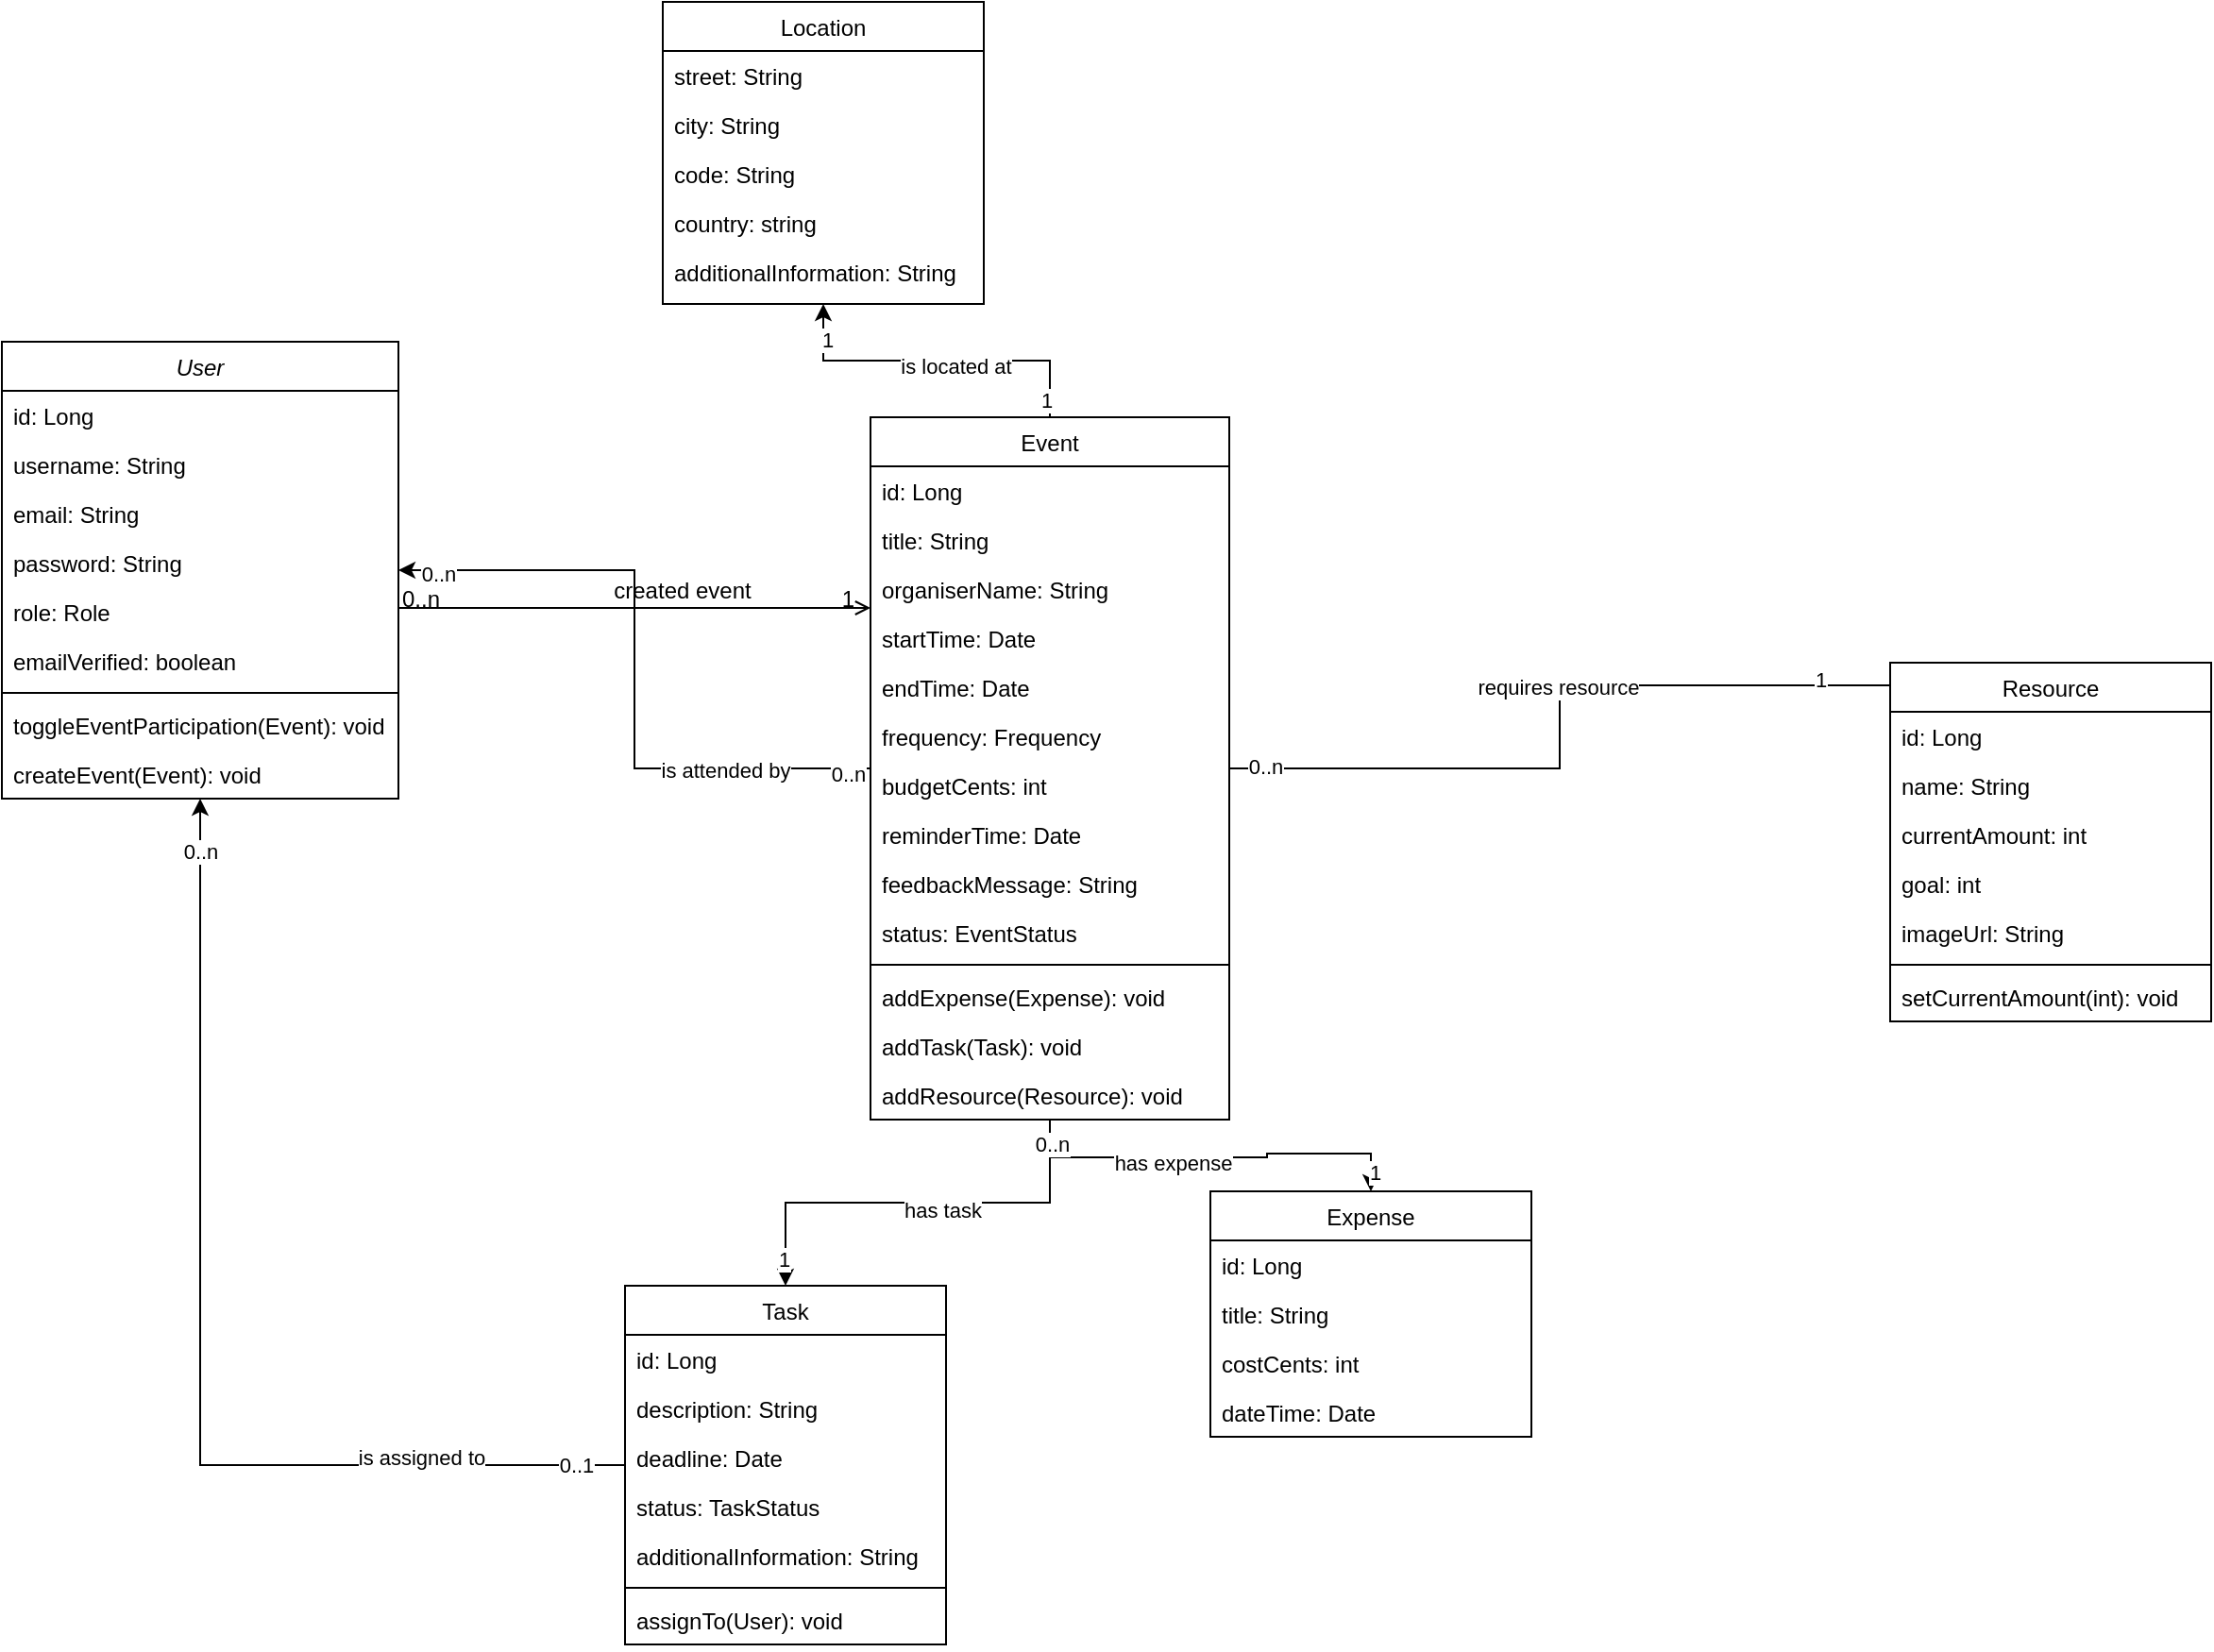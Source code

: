 <mxfile version="20.2.2" type="github">
  <diagram id="C5RBs43oDa-KdzZeNtuy" name="Page-1">
    <mxGraphModel dx="2249" dy="1931" grid="1" gridSize="10" guides="1" tooltips="1" connect="1" arrows="1" fold="1" page="1" pageScale="1" pageWidth="827" pageHeight="1169" math="0" shadow="0">
      <root>
        <mxCell id="WIyWlLk6GJQsqaUBKTNV-0" />
        <mxCell id="WIyWlLk6GJQsqaUBKTNV-1" parent="WIyWlLk6GJQsqaUBKTNV-0" />
        <mxCell id="zkfFHV4jXpPFQw0GAbJ--0" value="User" style="swimlane;fontStyle=2;align=center;verticalAlign=top;childLayout=stackLayout;horizontal=1;startSize=26;horizontalStack=0;resizeParent=1;resizeLast=0;collapsible=1;marginBottom=0;rounded=0;shadow=0;strokeWidth=1;" parent="WIyWlLk6GJQsqaUBKTNV-1" vertex="1">
          <mxGeometry x="-120" y="-50" width="210" height="242" as="geometry">
            <mxRectangle x="220" y="120" width="160" height="26" as="alternateBounds" />
          </mxGeometry>
        </mxCell>
        <mxCell id="zkfFHV4jXpPFQw0GAbJ--1" value="id: Long" style="text;align=left;verticalAlign=top;spacingLeft=4;spacingRight=4;overflow=hidden;rotatable=0;points=[[0,0.5],[1,0.5]];portConstraint=eastwest;" parent="zkfFHV4jXpPFQw0GAbJ--0" vertex="1">
          <mxGeometry y="26" width="210" height="26" as="geometry" />
        </mxCell>
        <mxCell id="zkfFHV4jXpPFQw0GAbJ--2" value="username: String" style="text;align=left;verticalAlign=top;spacingLeft=4;spacingRight=4;overflow=hidden;rotatable=0;points=[[0,0.5],[1,0.5]];portConstraint=eastwest;rounded=0;shadow=0;html=0;" parent="zkfFHV4jXpPFQw0GAbJ--0" vertex="1">
          <mxGeometry y="52" width="210" height="26" as="geometry" />
        </mxCell>
        <mxCell id="zkfFHV4jXpPFQw0GAbJ--3" value="email: String" style="text;align=left;verticalAlign=top;spacingLeft=4;spacingRight=4;overflow=hidden;rotatable=0;points=[[0,0.5],[1,0.5]];portConstraint=eastwest;rounded=0;shadow=0;html=0;" parent="zkfFHV4jXpPFQw0GAbJ--0" vertex="1">
          <mxGeometry y="78" width="210" height="26" as="geometry" />
        </mxCell>
        <mxCell id="4mM21U1lzPEmz8vS5IsW-0" value="password: String" style="text;align=left;verticalAlign=top;spacingLeft=4;spacingRight=4;overflow=hidden;rotatable=0;points=[[0,0.5],[1,0.5]];portConstraint=eastwest;rounded=0;shadow=0;html=0;" vertex="1" parent="zkfFHV4jXpPFQw0GAbJ--0">
          <mxGeometry y="104" width="210" height="26" as="geometry" />
        </mxCell>
        <mxCell id="4mM21U1lzPEmz8vS5IsW-1" value="role: Role" style="text;align=left;verticalAlign=top;spacingLeft=4;spacingRight=4;overflow=hidden;rotatable=0;points=[[0,0.5],[1,0.5]];portConstraint=eastwest;rounded=0;shadow=0;html=0;" vertex="1" parent="zkfFHV4jXpPFQw0GAbJ--0">
          <mxGeometry y="130" width="210" height="26" as="geometry" />
        </mxCell>
        <mxCell id="4mM21U1lzPEmz8vS5IsW-2" value="emailVerified: boolean" style="text;align=left;verticalAlign=top;spacingLeft=4;spacingRight=4;overflow=hidden;rotatable=0;points=[[0,0.5],[1,0.5]];portConstraint=eastwest;rounded=0;shadow=0;html=0;" vertex="1" parent="zkfFHV4jXpPFQw0GAbJ--0">
          <mxGeometry y="156" width="210" height="26" as="geometry" />
        </mxCell>
        <mxCell id="4mM21U1lzPEmz8vS5IsW-81" value="" style="line;strokeWidth=1;fillColor=none;align=left;verticalAlign=middle;spacingTop=-1;spacingLeft=3;spacingRight=3;rotatable=0;labelPosition=right;points=[];portConstraint=eastwest;" vertex="1" parent="zkfFHV4jXpPFQw0GAbJ--0">
          <mxGeometry y="182" width="210" height="8" as="geometry" />
        </mxCell>
        <mxCell id="4mM21U1lzPEmz8vS5IsW-79" value="toggleEventParticipation(Event): void" style="text;align=left;verticalAlign=top;spacingLeft=4;spacingRight=4;overflow=hidden;rotatable=0;points=[[0,0.5],[1,0.5]];portConstraint=eastwest;rounded=0;shadow=0;html=0;" vertex="1" parent="zkfFHV4jXpPFQw0GAbJ--0">
          <mxGeometry y="190" width="210" height="26" as="geometry" />
        </mxCell>
        <mxCell id="4mM21U1lzPEmz8vS5IsW-84" value="createEvent(Event): void" style="text;align=left;verticalAlign=top;spacingLeft=4;spacingRight=4;overflow=hidden;rotatable=0;points=[[0,0.5],[1,0.5]];portConstraint=eastwest;rounded=0;shadow=0;html=0;" vertex="1" parent="zkfFHV4jXpPFQw0GAbJ--0">
          <mxGeometry y="216" width="210" height="26" as="geometry" />
        </mxCell>
        <mxCell id="4mM21U1lzPEmz8vS5IsW-39" style="edgeStyle=orthogonalEdgeStyle;rounded=0;orthogonalLoop=1;jettySize=auto;html=1;entryX=0.471;entryY=0.063;entryDx=0;entryDy=0;entryPerimeter=0;" edge="1" parent="WIyWlLk6GJQsqaUBKTNV-1" source="zkfFHV4jXpPFQw0GAbJ--17" target="4mM21U1lzPEmz8vS5IsW-32">
          <mxGeometry relative="1" as="geometry" />
        </mxCell>
        <mxCell id="4mM21U1lzPEmz8vS5IsW-66" value="0..n" style="edgeLabel;html=1;align=center;verticalAlign=middle;resizable=0;points=[];" vertex="1" connectable="0" parent="4mM21U1lzPEmz8vS5IsW-39">
          <mxGeometry x="-0.922" y="1" relative="1" as="geometry">
            <mxPoint as="offset" />
          </mxGeometry>
        </mxCell>
        <mxCell id="4mM21U1lzPEmz8vS5IsW-67" value="requires resource" style="edgeLabel;html=1;align=center;verticalAlign=middle;resizable=0;points=[];" vertex="1" connectable="0" parent="4mM21U1lzPEmz8vS5IsW-39">
          <mxGeometry x="-0.081" y="1" relative="1" as="geometry">
            <mxPoint as="offset" />
          </mxGeometry>
        </mxCell>
        <mxCell id="4mM21U1lzPEmz8vS5IsW-68" value="1" style="edgeLabel;html=1;align=center;verticalAlign=middle;resizable=0;points=[];" vertex="1" connectable="0" parent="4mM21U1lzPEmz8vS5IsW-39">
          <mxGeometry x="0.507" y="3" relative="1" as="geometry">
            <mxPoint as="offset" />
          </mxGeometry>
        </mxCell>
        <mxCell id="4mM21U1lzPEmz8vS5IsW-40" style="edgeStyle=orthogonalEdgeStyle;rounded=0;orthogonalLoop=1;jettySize=auto;html=1;" edge="1" parent="WIyWlLk6GJQsqaUBKTNV-1" source="zkfFHV4jXpPFQw0GAbJ--17" target="4mM21U1lzPEmz8vS5IsW-12">
          <mxGeometry relative="1" as="geometry" />
        </mxCell>
        <mxCell id="4mM21U1lzPEmz8vS5IsW-63" value="1" style="edgeLabel;html=1;align=center;verticalAlign=middle;resizable=0;points=[];" vertex="1" connectable="0" parent="4mM21U1lzPEmz8vS5IsW-40">
          <mxGeometry x="-0.902" y="2" relative="1" as="geometry">
            <mxPoint as="offset" />
          </mxGeometry>
        </mxCell>
        <mxCell id="4mM21U1lzPEmz8vS5IsW-64" value="1" style="edgeLabel;html=1;align=center;verticalAlign=middle;resizable=0;points=[];" vertex="1" connectable="0" parent="4mM21U1lzPEmz8vS5IsW-40">
          <mxGeometry x="0.789" y="-2" relative="1" as="geometry">
            <mxPoint as="offset" />
          </mxGeometry>
        </mxCell>
        <mxCell id="4mM21U1lzPEmz8vS5IsW-65" value="is located at" style="edgeLabel;html=1;align=center;verticalAlign=middle;resizable=0;points=[];" vertex="1" connectable="0" parent="4mM21U1lzPEmz8vS5IsW-40">
          <mxGeometry x="-0.111" y="3" relative="1" as="geometry">
            <mxPoint as="offset" />
          </mxGeometry>
        </mxCell>
        <mxCell id="4mM21U1lzPEmz8vS5IsW-47" style="edgeStyle=orthogonalEdgeStyle;rounded=0;orthogonalLoop=1;jettySize=auto;html=1;" edge="1" parent="WIyWlLk6GJQsqaUBKTNV-1" source="zkfFHV4jXpPFQw0GAbJ--17" target="4mM21U1lzPEmz8vS5IsW-41">
          <mxGeometry relative="1" as="geometry" />
        </mxCell>
        <mxCell id="4mM21U1lzPEmz8vS5IsW-69" value="0..n" style="edgeLabel;html=1;align=center;verticalAlign=middle;resizable=0;points=[];" vertex="1" connectable="0" parent="4mM21U1lzPEmz8vS5IsW-47">
          <mxGeometry x="-0.897" y="2" relative="1" as="geometry">
            <mxPoint as="offset" />
          </mxGeometry>
        </mxCell>
        <mxCell id="4mM21U1lzPEmz8vS5IsW-70" value="has expense" style="edgeLabel;html=1;align=center;verticalAlign=middle;resizable=0;points=[];" vertex="1" connectable="0" parent="4mM21U1lzPEmz8vS5IsW-47">
          <mxGeometry x="-0.198" y="-3" relative="1" as="geometry">
            <mxPoint as="offset" />
          </mxGeometry>
        </mxCell>
        <mxCell id="4mM21U1lzPEmz8vS5IsW-71" value="1" style="edgeLabel;html=1;align=center;verticalAlign=middle;resizable=0;points=[];" vertex="1" connectable="0" parent="4mM21U1lzPEmz8vS5IsW-47">
          <mxGeometry x="0.903" y="2" relative="1" as="geometry">
            <mxPoint as="offset" />
          </mxGeometry>
        </mxCell>
        <mxCell id="4mM21U1lzPEmz8vS5IsW-53" style="edgeStyle=orthogonalEdgeStyle;rounded=0;orthogonalLoop=1;jettySize=auto;html=1;entryX=0.5;entryY=0;entryDx=0;entryDy=0;" edge="1" parent="WIyWlLk6GJQsqaUBKTNV-1" source="zkfFHV4jXpPFQw0GAbJ--17" target="4mM21U1lzPEmz8vS5IsW-48">
          <mxGeometry relative="1" as="geometry" />
        </mxCell>
        <mxCell id="4mM21U1lzPEmz8vS5IsW-72" value="0..n" style="edgeLabel;html=1;align=center;verticalAlign=middle;resizable=0;points=[];" vertex="1" connectable="0" parent="4mM21U1lzPEmz8vS5IsW-53">
          <mxGeometry x="-0.888" y="1" relative="1" as="geometry">
            <mxPoint as="offset" />
          </mxGeometry>
        </mxCell>
        <mxCell id="4mM21U1lzPEmz8vS5IsW-73" value="1" style="edgeLabel;html=1;align=center;verticalAlign=middle;resizable=0;points=[];" vertex="1" connectable="0" parent="4mM21U1lzPEmz8vS5IsW-53">
          <mxGeometry x="0.879" y="-1" relative="1" as="geometry">
            <mxPoint as="offset" />
          </mxGeometry>
        </mxCell>
        <mxCell id="4mM21U1lzPEmz8vS5IsW-74" value="has task" style="edgeLabel;html=1;align=center;verticalAlign=middle;resizable=0;points=[];" vertex="1" connectable="0" parent="4mM21U1lzPEmz8vS5IsW-53">
          <mxGeometry x="-0.108" y="4" relative="1" as="geometry">
            <mxPoint as="offset" />
          </mxGeometry>
        </mxCell>
        <mxCell id="4mM21U1lzPEmz8vS5IsW-75" style="edgeStyle=orthogonalEdgeStyle;rounded=0;orthogonalLoop=1;jettySize=auto;html=1;" edge="1" parent="WIyWlLk6GJQsqaUBKTNV-1" source="zkfFHV4jXpPFQw0GAbJ--17" target="zkfFHV4jXpPFQw0GAbJ--0">
          <mxGeometry relative="1" as="geometry" />
        </mxCell>
        <mxCell id="4mM21U1lzPEmz8vS5IsW-76" value="0..n" style="edgeLabel;html=1;align=center;verticalAlign=middle;resizable=0;points=[];" vertex="1" connectable="0" parent="4mM21U1lzPEmz8vS5IsW-75">
          <mxGeometry x="-0.932" y="3" relative="1" as="geometry">
            <mxPoint as="offset" />
          </mxGeometry>
        </mxCell>
        <mxCell id="4mM21U1lzPEmz8vS5IsW-77" value="0..n" style="edgeLabel;html=1;align=center;verticalAlign=middle;resizable=0;points=[];" vertex="1" connectable="0" parent="4mM21U1lzPEmz8vS5IsW-75">
          <mxGeometry x="0.884" y="2" relative="1" as="geometry">
            <mxPoint as="offset" />
          </mxGeometry>
        </mxCell>
        <mxCell id="4mM21U1lzPEmz8vS5IsW-78" value="is attended by" style="edgeLabel;html=1;align=center;verticalAlign=middle;resizable=0;points=[];" vertex="1" connectable="0" parent="4mM21U1lzPEmz8vS5IsW-75">
          <mxGeometry x="-0.742" y="1" relative="1" as="geometry">
            <mxPoint x="-31" as="offset" />
          </mxGeometry>
        </mxCell>
        <mxCell id="zkfFHV4jXpPFQw0GAbJ--17" value="Event" style="swimlane;fontStyle=0;align=center;verticalAlign=top;childLayout=stackLayout;horizontal=1;startSize=26;horizontalStack=0;resizeParent=1;resizeLast=0;collapsible=1;marginBottom=0;rounded=0;shadow=0;strokeWidth=1;" parent="WIyWlLk6GJQsqaUBKTNV-1" vertex="1">
          <mxGeometry x="340" y="-10" width="190" height="372" as="geometry">
            <mxRectangle x="550" y="140" width="160" height="26" as="alternateBounds" />
          </mxGeometry>
        </mxCell>
        <mxCell id="zkfFHV4jXpPFQw0GAbJ--18" value="id: Long" style="text;align=left;verticalAlign=top;spacingLeft=4;spacingRight=4;overflow=hidden;rotatable=0;points=[[0,0.5],[1,0.5]];portConstraint=eastwest;" parent="zkfFHV4jXpPFQw0GAbJ--17" vertex="1">
          <mxGeometry y="26" width="190" height="26" as="geometry" />
        </mxCell>
        <mxCell id="zkfFHV4jXpPFQw0GAbJ--19" value="title: String" style="text;align=left;verticalAlign=top;spacingLeft=4;spacingRight=4;overflow=hidden;rotatable=0;points=[[0,0.5],[1,0.5]];portConstraint=eastwest;rounded=0;shadow=0;html=0;" parent="zkfFHV4jXpPFQw0GAbJ--17" vertex="1">
          <mxGeometry y="52" width="190" height="26" as="geometry" />
        </mxCell>
        <mxCell id="4mM21U1lzPEmz8vS5IsW-23" value="organiserName: String" style="text;align=left;verticalAlign=top;spacingLeft=4;spacingRight=4;overflow=hidden;rotatable=0;points=[[0,0.5],[1,0.5]];portConstraint=eastwest;rounded=0;shadow=0;html=0;" vertex="1" parent="zkfFHV4jXpPFQw0GAbJ--17">
          <mxGeometry y="78" width="190" height="26" as="geometry" />
        </mxCell>
        <mxCell id="zkfFHV4jXpPFQw0GAbJ--20" value="startTime: Date" style="text;align=left;verticalAlign=top;spacingLeft=4;spacingRight=4;overflow=hidden;rotatable=0;points=[[0,0.5],[1,0.5]];portConstraint=eastwest;rounded=0;shadow=0;html=0;" parent="zkfFHV4jXpPFQw0GAbJ--17" vertex="1">
          <mxGeometry y="104" width="190" height="26" as="geometry" />
        </mxCell>
        <mxCell id="zkfFHV4jXpPFQw0GAbJ--21" value="endTime: Date" style="text;align=left;verticalAlign=top;spacingLeft=4;spacingRight=4;overflow=hidden;rotatable=0;points=[[0,0.5],[1,0.5]];portConstraint=eastwest;rounded=0;shadow=0;html=0;" parent="zkfFHV4jXpPFQw0GAbJ--17" vertex="1">
          <mxGeometry y="130" width="190" height="26" as="geometry" />
        </mxCell>
        <mxCell id="zkfFHV4jXpPFQw0GAbJ--22" value="frequency: Frequency" style="text;align=left;verticalAlign=top;spacingLeft=4;spacingRight=4;overflow=hidden;rotatable=0;points=[[0,0.5],[1,0.5]];portConstraint=eastwest;rounded=0;shadow=0;html=0;" parent="zkfFHV4jXpPFQw0GAbJ--17" vertex="1">
          <mxGeometry y="156" width="190" height="26" as="geometry" />
        </mxCell>
        <mxCell id="4mM21U1lzPEmz8vS5IsW-21" value="budgetCents: int" style="text;align=left;verticalAlign=top;spacingLeft=4;spacingRight=4;overflow=hidden;rotatable=0;points=[[0,0.5],[1,0.5]];portConstraint=eastwest;rounded=0;shadow=0;html=0;" vertex="1" parent="zkfFHV4jXpPFQw0GAbJ--17">
          <mxGeometry y="182" width="190" height="26" as="geometry" />
        </mxCell>
        <mxCell id="4mM21U1lzPEmz8vS5IsW-26" value="reminderTime: Date" style="text;align=left;verticalAlign=top;spacingLeft=4;spacingRight=4;overflow=hidden;rotatable=0;points=[[0,0.5],[1,0.5]];portConstraint=eastwest;rounded=0;shadow=0;html=0;" vertex="1" parent="zkfFHV4jXpPFQw0GAbJ--17">
          <mxGeometry y="208" width="190" height="26" as="geometry" />
        </mxCell>
        <mxCell id="4mM21U1lzPEmz8vS5IsW-27" value="feedbackMessage: String" style="text;align=left;verticalAlign=top;spacingLeft=4;spacingRight=4;overflow=hidden;rotatable=0;points=[[0,0.5],[1,0.5]];portConstraint=eastwest;rounded=0;shadow=0;html=0;" vertex="1" parent="zkfFHV4jXpPFQw0GAbJ--17">
          <mxGeometry y="234" width="190" height="26" as="geometry" />
        </mxCell>
        <mxCell id="4mM21U1lzPEmz8vS5IsW-28" value="status: EventStatus" style="text;align=left;verticalAlign=top;spacingLeft=4;spacingRight=4;overflow=hidden;rotatable=0;points=[[0,0.5],[1,0.5]];portConstraint=eastwest;rounded=0;shadow=0;html=0;" vertex="1" parent="zkfFHV4jXpPFQw0GAbJ--17">
          <mxGeometry y="260" width="190" height="26" as="geometry" />
        </mxCell>
        <mxCell id="4mM21U1lzPEmz8vS5IsW-88" value="" style="line;strokeWidth=1;fillColor=none;align=left;verticalAlign=middle;spacingTop=-1;spacingLeft=3;spacingRight=3;rotatable=0;labelPosition=right;points=[];portConstraint=eastwest;" vertex="1" parent="zkfFHV4jXpPFQw0GAbJ--17">
          <mxGeometry y="286" width="190" height="8" as="geometry" />
        </mxCell>
        <mxCell id="4mM21U1lzPEmz8vS5IsW-87" value="addExpense(Expense): void" style="text;align=left;verticalAlign=top;spacingLeft=4;spacingRight=4;overflow=hidden;rotatable=0;points=[[0,0.5],[1,0.5]];portConstraint=eastwest;rounded=0;shadow=0;html=0;" vertex="1" parent="zkfFHV4jXpPFQw0GAbJ--17">
          <mxGeometry y="294" width="190" height="26" as="geometry" />
        </mxCell>
        <mxCell id="4mM21U1lzPEmz8vS5IsW-89" value="addTask(Task): void" style="text;align=left;verticalAlign=top;spacingLeft=4;spacingRight=4;overflow=hidden;rotatable=0;points=[[0,0.5],[1,0.5]];portConstraint=eastwest;rounded=0;shadow=0;html=0;" vertex="1" parent="zkfFHV4jXpPFQw0GAbJ--17">
          <mxGeometry y="320" width="190" height="26" as="geometry" />
        </mxCell>
        <mxCell id="4mM21U1lzPEmz8vS5IsW-90" value="addResource(Resource): void" style="text;align=left;verticalAlign=top;spacingLeft=4;spacingRight=4;overflow=hidden;rotatable=0;points=[[0,0.5],[1,0.5]];portConstraint=eastwest;rounded=0;shadow=0;html=0;" vertex="1" parent="zkfFHV4jXpPFQw0GAbJ--17">
          <mxGeometry y="346" width="190" height="26" as="geometry" />
        </mxCell>
        <mxCell id="zkfFHV4jXpPFQw0GAbJ--26" value="" style="endArrow=open;shadow=0;strokeWidth=1;rounded=0;curved=0;endFill=1;edgeStyle=elbowEdgeStyle;elbow=vertical;" parent="WIyWlLk6GJQsqaUBKTNV-1" source="zkfFHV4jXpPFQw0GAbJ--0" target="zkfFHV4jXpPFQw0GAbJ--17" edge="1">
          <mxGeometry x="0.5" y="41" relative="1" as="geometry">
            <mxPoint x="380" y="192" as="sourcePoint" />
            <mxPoint x="540" y="192" as="targetPoint" />
            <mxPoint x="-40" y="32" as="offset" />
          </mxGeometry>
        </mxCell>
        <mxCell id="zkfFHV4jXpPFQw0GAbJ--27" value="0..n" style="resizable=0;align=left;verticalAlign=bottom;labelBackgroundColor=none;fontSize=12;" parent="zkfFHV4jXpPFQw0GAbJ--26" connectable="0" vertex="1">
          <mxGeometry x="-1" relative="1" as="geometry">
            <mxPoint y="4" as="offset" />
          </mxGeometry>
        </mxCell>
        <mxCell id="zkfFHV4jXpPFQw0GAbJ--28" value="1" style="resizable=0;align=right;verticalAlign=bottom;labelBackgroundColor=none;fontSize=12;" parent="zkfFHV4jXpPFQw0GAbJ--26" connectable="0" vertex="1">
          <mxGeometry x="1" relative="1" as="geometry">
            <mxPoint x="-7" y="4" as="offset" />
          </mxGeometry>
        </mxCell>
        <mxCell id="zkfFHV4jXpPFQw0GAbJ--29" value="created event" style="text;html=1;resizable=0;points=[];;align=center;verticalAlign=middle;labelBackgroundColor=none;rounded=0;shadow=0;strokeWidth=1;fontSize=12;" parent="zkfFHV4jXpPFQw0GAbJ--26" vertex="1" connectable="0">
          <mxGeometry x="0.5" y="49" relative="1" as="geometry">
            <mxPoint x="-38" y="40" as="offset" />
          </mxGeometry>
        </mxCell>
        <mxCell id="4mM21U1lzPEmz8vS5IsW-12" value="Location" style="swimlane;fontStyle=0;align=center;verticalAlign=top;childLayout=stackLayout;horizontal=1;startSize=26;horizontalStack=0;resizeParent=1;resizeLast=0;collapsible=1;marginBottom=0;rounded=0;shadow=0;strokeWidth=1;" vertex="1" parent="WIyWlLk6GJQsqaUBKTNV-1">
          <mxGeometry x="230" y="-230" width="170" height="160" as="geometry">
            <mxRectangle x="550" y="140" width="160" height="26" as="alternateBounds" />
          </mxGeometry>
        </mxCell>
        <mxCell id="4mM21U1lzPEmz8vS5IsW-13" value="street: String" style="text;align=left;verticalAlign=top;spacingLeft=4;spacingRight=4;overflow=hidden;rotatable=0;points=[[0,0.5],[1,0.5]];portConstraint=eastwest;" vertex="1" parent="4mM21U1lzPEmz8vS5IsW-12">
          <mxGeometry y="26" width="170" height="26" as="geometry" />
        </mxCell>
        <mxCell id="4mM21U1lzPEmz8vS5IsW-14" value="city: String" style="text;align=left;verticalAlign=top;spacingLeft=4;spacingRight=4;overflow=hidden;rotatable=0;points=[[0,0.5],[1,0.5]];portConstraint=eastwest;rounded=0;shadow=0;html=0;" vertex="1" parent="4mM21U1lzPEmz8vS5IsW-12">
          <mxGeometry y="52" width="170" height="26" as="geometry" />
        </mxCell>
        <mxCell id="4mM21U1lzPEmz8vS5IsW-16" value="code: String" style="text;align=left;verticalAlign=top;spacingLeft=4;spacingRight=4;overflow=hidden;rotatable=0;points=[[0,0.5],[1,0.5]];portConstraint=eastwest;rounded=0;shadow=0;html=0;" vertex="1" parent="4mM21U1lzPEmz8vS5IsW-12">
          <mxGeometry y="78" width="170" height="26" as="geometry" />
        </mxCell>
        <mxCell id="4mM21U1lzPEmz8vS5IsW-17" value="country: string" style="text;align=left;verticalAlign=top;spacingLeft=4;spacingRight=4;overflow=hidden;rotatable=0;points=[[0,0.5],[1,0.5]];portConstraint=eastwest;rounded=0;shadow=0;html=0;" vertex="1" parent="4mM21U1lzPEmz8vS5IsW-12">
          <mxGeometry y="104" width="170" height="26" as="geometry" />
        </mxCell>
        <mxCell id="4mM21U1lzPEmz8vS5IsW-15" value="additionalInformation: String" style="text;align=left;verticalAlign=top;spacingLeft=4;spacingRight=4;overflow=hidden;rotatable=0;points=[[0,0.5],[1,0.5]];portConstraint=eastwest;rounded=0;shadow=0;html=0;" vertex="1" parent="4mM21U1lzPEmz8vS5IsW-12">
          <mxGeometry y="130" width="170" height="26" as="geometry" />
        </mxCell>
        <mxCell id="4mM21U1lzPEmz8vS5IsW-32" value="Resource" style="swimlane;fontStyle=0;align=center;verticalAlign=top;childLayout=stackLayout;horizontal=1;startSize=26;horizontalStack=0;resizeParent=1;resizeLast=0;collapsible=1;marginBottom=0;rounded=0;shadow=0;strokeWidth=1;" vertex="1" parent="WIyWlLk6GJQsqaUBKTNV-1">
          <mxGeometry x="880" y="120" width="170" height="190" as="geometry">
            <mxRectangle x="550" y="140" width="160" height="26" as="alternateBounds" />
          </mxGeometry>
        </mxCell>
        <mxCell id="4mM21U1lzPEmz8vS5IsW-33" value="id: Long" style="text;align=left;verticalAlign=top;spacingLeft=4;spacingRight=4;overflow=hidden;rotatable=0;points=[[0,0.5],[1,0.5]];portConstraint=eastwest;" vertex="1" parent="4mM21U1lzPEmz8vS5IsW-32">
          <mxGeometry y="26" width="170" height="26" as="geometry" />
        </mxCell>
        <mxCell id="4mM21U1lzPEmz8vS5IsW-34" value="name: String" style="text;align=left;verticalAlign=top;spacingLeft=4;spacingRight=4;overflow=hidden;rotatable=0;points=[[0,0.5],[1,0.5]];portConstraint=eastwest;rounded=0;shadow=0;html=0;" vertex="1" parent="4mM21U1lzPEmz8vS5IsW-32">
          <mxGeometry y="52" width="170" height="26" as="geometry" />
        </mxCell>
        <mxCell id="4mM21U1lzPEmz8vS5IsW-35" value="currentAmount: int" style="text;align=left;verticalAlign=top;spacingLeft=4;spacingRight=4;overflow=hidden;rotatable=0;points=[[0,0.5],[1,0.5]];portConstraint=eastwest;rounded=0;shadow=0;html=0;" vertex="1" parent="4mM21U1lzPEmz8vS5IsW-32">
          <mxGeometry y="78" width="170" height="26" as="geometry" />
        </mxCell>
        <mxCell id="4mM21U1lzPEmz8vS5IsW-36" value="goal: int" style="text;align=left;verticalAlign=top;spacingLeft=4;spacingRight=4;overflow=hidden;rotatable=0;points=[[0,0.5],[1,0.5]];portConstraint=eastwest;rounded=0;shadow=0;html=0;" vertex="1" parent="4mM21U1lzPEmz8vS5IsW-32">
          <mxGeometry y="104" width="170" height="26" as="geometry" />
        </mxCell>
        <mxCell id="4mM21U1lzPEmz8vS5IsW-37" value="imageUrl: String" style="text;align=left;verticalAlign=top;spacingLeft=4;spacingRight=4;overflow=hidden;rotatable=0;points=[[0,0.5],[1,0.5]];portConstraint=eastwest;rounded=0;shadow=0;html=0;" vertex="1" parent="4mM21U1lzPEmz8vS5IsW-32">
          <mxGeometry y="130" width="170" height="26" as="geometry" />
        </mxCell>
        <mxCell id="4mM21U1lzPEmz8vS5IsW-86" value="" style="line;strokeWidth=1;fillColor=none;align=left;verticalAlign=middle;spacingTop=-1;spacingLeft=3;spacingRight=3;rotatable=0;labelPosition=right;points=[];portConstraint=eastwest;" vertex="1" parent="4mM21U1lzPEmz8vS5IsW-32">
          <mxGeometry y="156" width="170" height="8" as="geometry" />
        </mxCell>
        <mxCell id="4mM21U1lzPEmz8vS5IsW-85" value="setCurrentAmount(int): void" style="text;align=left;verticalAlign=top;spacingLeft=4;spacingRight=4;overflow=hidden;rotatable=0;points=[[0,0.5],[1,0.5]];portConstraint=eastwest;rounded=0;shadow=0;html=0;" vertex="1" parent="4mM21U1lzPEmz8vS5IsW-32">
          <mxGeometry y="164" width="170" height="26" as="geometry" />
        </mxCell>
        <mxCell id="4mM21U1lzPEmz8vS5IsW-41" value="Expense" style="swimlane;fontStyle=0;align=center;verticalAlign=top;childLayout=stackLayout;horizontal=1;startSize=26;horizontalStack=0;resizeParent=1;resizeLast=0;collapsible=1;marginBottom=0;rounded=0;shadow=0;strokeWidth=1;" vertex="1" parent="WIyWlLk6GJQsqaUBKTNV-1">
          <mxGeometry x="520" y="400" width="170" height="130" as="geometry">
            <mxRectangle x="550" y="140" width="160" height="26" as="alternateBounds" />
          </mxGeometry>
        </mxCell>
        <mxCell id="4mM21U1lzPEmz8vS5IsW-42" value="id: Long" style="text;align=left;verticalAlign=top;spacingLeft=4;spacingRight=4;overflow=hidden;rotatable=0;points=[[0,0.5],[1,0.5]];portConstraint=eastwest;" vertex="1" parent="4mM21U1lzPEmz8vS5IsW-41">
          <mxGeometry y="26" width="170" height="26" as="geometry" />
        </mxCell>
        <mxCell id="4mM21U1lzPEmz8vS5IsW-43" value="title: String" style="text;align=left;verticalAlign=top;spacingLeft=4;spacingRight=4;overflow=hidden;rotatable=0;points=[[0,0.5],[1,0.5]];portConstraint=eastwest;rounded=0;shadow=0;html=0;" vertex="1" parent="4mM21U1lzPEmz8vS5IsW-41">
          <mxGeometry y="52" width="170" height="26" as="geometry" />
        </mxCell>
        <mxCell id="4mM21U1lzPEmz8vS5IsW-44" value="costCents: int" style="text;align=left;verticalAlign=top;spacingLeft=4;spacingRight=4;overflow=hidden;rotatable=0;points=[[0,0.5],[1,0.5]];portConstraint=eastwest;rounded=0;shadow=0;html=0;" vertex="1" parent="4mM21U1lzPEmz8vS5IsW-41">
          <mxGeometry y="78" width="170" height="26" as="geometry" />
        </mxCell>
        <mxCell id="4mM21U1lzPEmz8vS5IsW-45" value="dateTime: Date" style="text;align=left;verticalAlign=top;spacingLeft=4;spacingRight=4;overflow=hidden;rotatable=0;points=[[0,0.5],[1,0.5]];portConstraint=eastwest;rounded=0;shadow=0;html=0;" vertex="1" parent="4mM21U1lzPEmz8vS5IsW-41">
          <mxGeometry y="104" width="170" height="26" as="geometry" />
        </mxCell>
        <mxCell id="4mM21U1lzPEmz8vS5IsW-54" style="edgeStyle=orthogonalEdgeStyle;rounded=0;orthogonalLoop=1;jettySize=auto;html=1;" edge="1" parent="WIyWlLk6GJQsqaUBKTNV-1" source="4mM21U1lzPEmz8vS5IsW-48" target="zkfFHV4jXpPFQw0GAbJ--0">
          <mxGeometry relative="1" as="geometry" />
        </mxCell>
        <mxCell id="4mM21U1lzPEmz8vS5IsW-60" value="0..1" style="edgeLabel;html=1;align=center;verticalAlign=middle;resizable=0;points=[];" vertex="1" connectable="0" parent="4mM21U1lzPEmz8vS5IsW-54">
          <mxGeometry x="-0.908" relative="1" as="geometry">
            <mxPoint as="offset" />
          </mxGeometry>
        </mxCell>
        <mxCell id="4mM21U1lzPEmz8vS5IsW-61" value="is assigned to" style="edgeLabel;html=1;align=center;verticalAlign=middle;resizable=0;points=[];" vertex="1" connectable="0" parent="4mM21U1lzPEmz8vS5IsW-54">
          <mxGeometry x="-0.625" y="-4" relative="1" as="geometry">
            <mxPoint as="offset" />
          </mxGeometry>
        </mxCell>
        <mxCell id="4mM21U1lzPEmz8vS5IsW-62" value="0..n" style="edgeLabel;html=1;align=center;verticalAlign=middle;resizable=0;points=[];" vertex="1" connectable="0" parent="4mM21U1lzPEmz8vS5IsW-54">
          <mxGeometry x="0.929" relative="1" as="geometry">
            <mxPoint y="7" as="offset" />
          </mxGeometry>
        </mxCell>
        <mxCell id="4mM21U1lzPEmz8vS5IsW-48" value="Task&#xa;" style="swimlane;fontStyle=0;align=center;verticalAlign=top;childLayout=stackLayout;horizontal=1;startSize=26;horizontalStack=0;resizeParent=1;resizeLast=0;collapsible=1;marginBottom=0;rounded=0;shadow=0;strokeWidth=1;" vertex="1" parent="WIyWlLk6GJQsqaUBKTNV-1">
          <mxGeometry x="210" y="450" width="170" height="190" as="geometry">
            <mxRectangle x="550" y="140" width="160" height="26" as="alternateBounds" />
          </mxGeometry>
        </mxCell>
        <mxCell id="4mM21U1lzPEmz8vS5IsW-49" value="id: Long" style="text;align=left;verticalAlign=top;spacingLeft=4;spacingRight=4;overflow=hidden;rotatable=0;points=[[0,0.5],[1,0.5]];portConstraint=eastwest;" vertex="1" parent="4mM21U1lzPEmz8vS5IsW-48">
          <mxGeometry y="26" width="170" height="26" as="geometry" />
        </mxCell>
        <mxCell id="4mM21U1lzPEmz8vS5IsW-50" value="description: String" style="text;align=left;verticalAlign=top;spacingLeft=4;spacingRight=4;overflow=hidden;rotatable=0;points=[[0,0.5],[1,0.5]];portConstraint=eastwest;rounded=0;shadow=0;html=0;" vertex="1" parent="4mM21U1lzPEmz8vS5IsW-48">
          <mxGeometry y="52" width="170" height="26" as="geometry" />
        </mxCell>
        <mxCell id="4mM21U1lzPEmz8vS5IsW-51" value="deadline: Date" style="text;align=left;verticalAlign=top;spacingLeft=4;spacingRight=4;overflow=hidden;rotatable=0;points=[[0,0.5],[1,0.5]];portConstraint=eastwest;rounded=0;shadow=0;html=0;" vertex="1" parent="4mM21U1lzPEmz8vS5IsW-48">
          <mxGeometry y="78" width="170" height="26" as="geometry" />
        </mxCell>
        <mxCell id="4mM21U1lzPEmz8vS5IsW-52" value="status: TaskStatus" style="text;align=left;verticalAlign=top;spacingLeft=4;spacingRight=4;overflow=hidden;rotatable=0;points=[[0,0.5],[1,0.5]];portConstraint=eastwest;rounded=0;shadow=0;html=0;" vertex="1" parent="4mM21U1lzPEmz8vS5IsW-48">
          <mxGeometry y="104" width="170" height="26" as="geometry" />
        </mxCell>
        <mxCell id="4mM21U1lzPEmz8vS5IsW-57" value="additionalInformation: String" style="text;align=left;verticalAlign=top;spacingLeft=4;spacingRight=4;overflow=hidden;rotatable=0;points=[[0,0.5],[1,0.5]];portConstraint=eastwest;rounded=0;shadow=0;html=0;" vertex="1" parent="4mM21U1lzPEmz8vS5IsW-48">
          <mxGeometry y="130" width="170" height="26" as="geometry" />
        </mxCell>
        <mxCell id="4mM21U1lzPEmz8vS5IsW-83" value="" style="line;strokeWidth=1;fillColor=none;align=left;verticalAlign=middle;spacingTop=-1;spacingLeft=3;spacingRight=3;rotatable=0;labelPosition=right;points=[];portConstraint=eastwest;" vertex="1" parent="4mM21U1lzPEmz8vS5IsW-48">
          <mxGeometry y="156" width="170" height="8" as="geometry" />
        </mxCell>
        <mxCell id="4mM21U1lzPEmz8vS5IsW-82" value="assignTo(User): void" style="text;align=left;verticalAlign=top;spacingLeft=4;spacingRight=4;overflow=hidden;rotatable=0;points=[[0,0.5],[1,0.5]];portConstraint=eastwest;rounded=0;shadow=0;html=0;" vertex="1" parent="4mM21U1lzPEmz8vS5IsW-48">
          <mxGeometry y="164" width="170" height="26" as="geometry" />
        </mxCell>
      </root>
    </mxGraphModel>
  </diagram>
</mxfile>
